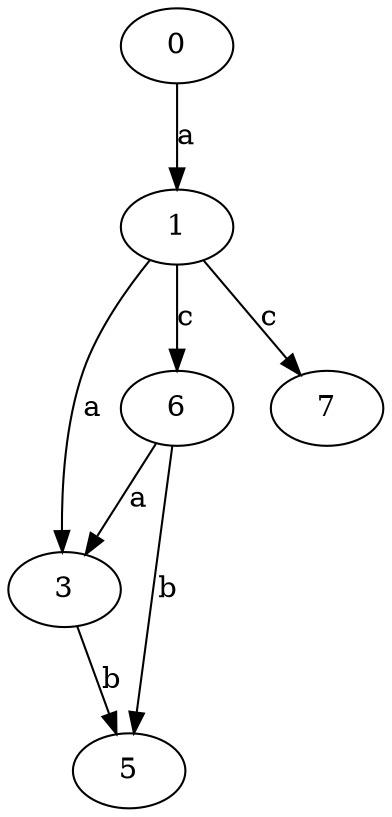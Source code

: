 strict digraph  {
1;
3;
0;
5;
6;
7;
1 -> 3  [label=a];
1 -> 6  [label=c];
1 -> 7  [label=c];
3 -> 5  [label=b];
0 -> 1  [label=a];
6 -> 3  [label=a];
6 -> 5  [label=b];
}
